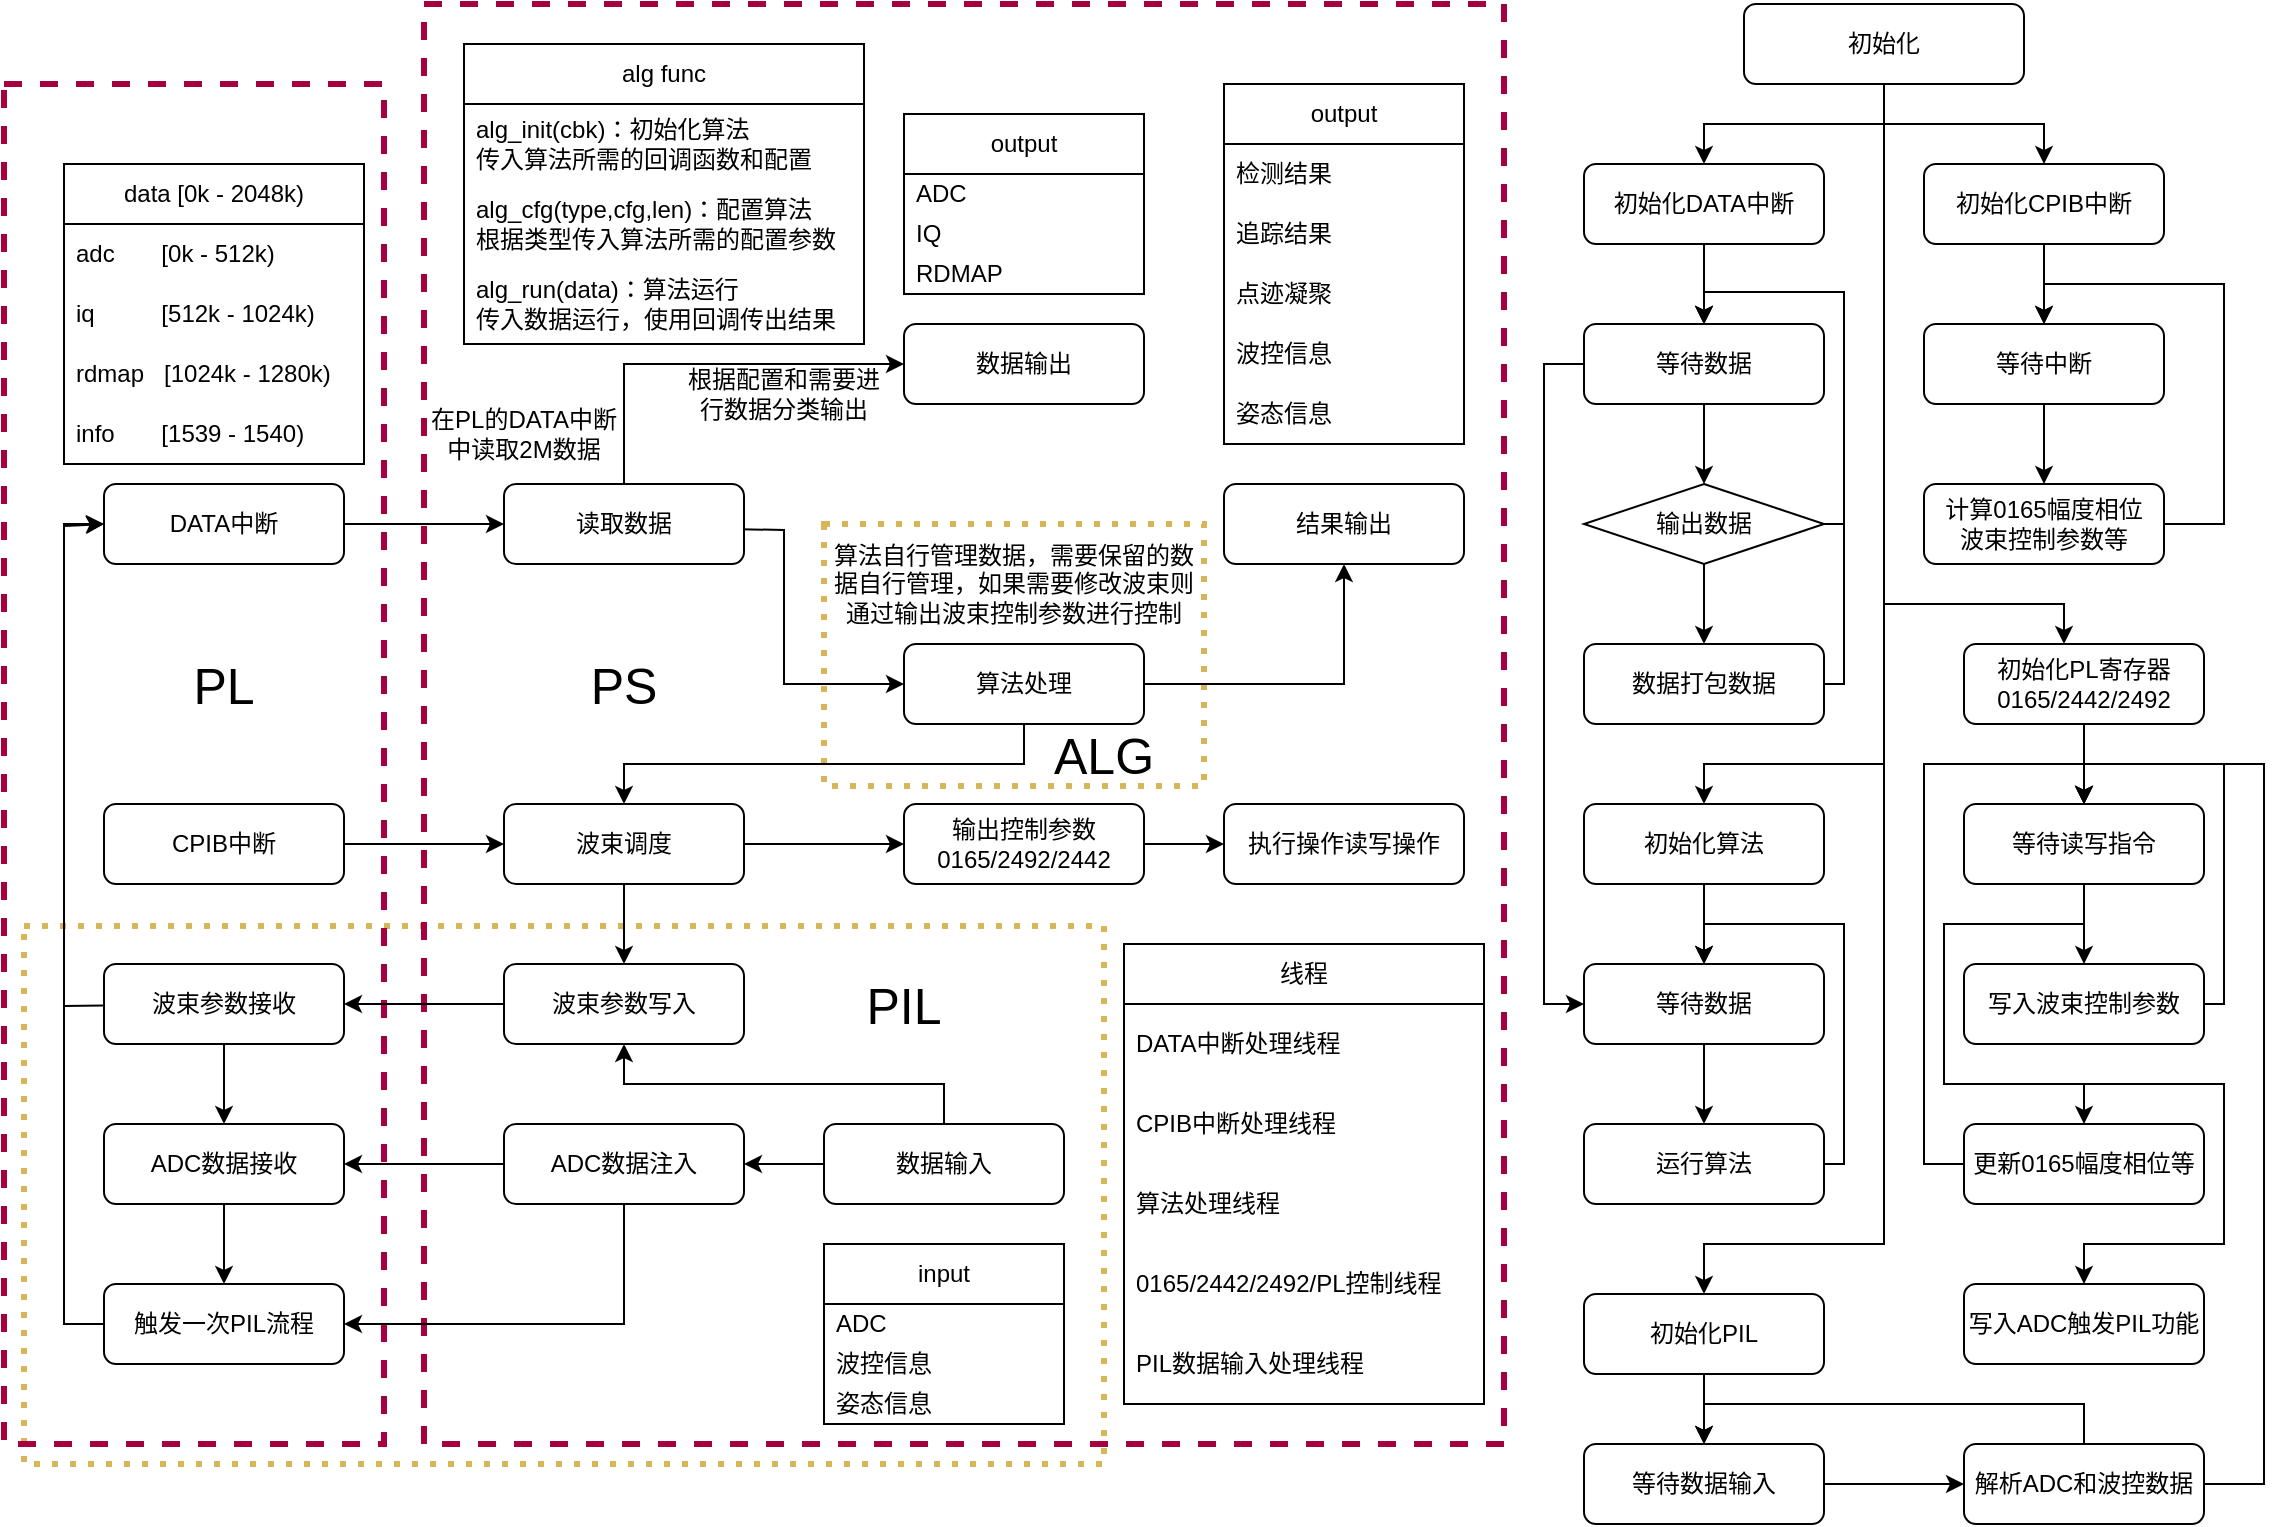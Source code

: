 <mxfile version="21.5.1" type="device">
  <diagram name="第 1 页" id="aLdsnRFywRln4hqK9Yjh">
    <mxGraphModel dx="1434" dy="844" grid="1" gridSize="10" guides="1" tooltips="1" connect="1" arrows="1" fold="1" page="1" pageScale="1" pageWidth="1169" pageHeight="827" math="0" shadow="0">
      <root>
        <mxCell id="0" />
        <mxCell id="1" parent="0" />
        <mxCell id="h9yna42mmOd-pgdhzdwT-139" value="" style="rounded=0;whiteSpace=wrap;html=1;fillStyle=auto;fillColor=none;strokeColor=#d6b656;dashed=1;dashPattern=1 2;strokeWidth=3;" vertex="1" parent="1">
          <mxGeometry x="30" y="501" width="540" height="269" as="geometry" />
        </mxCell>
        <mxCell id="h9yna42mmOd-pgdhzdwT-35" value="" style="rounded=0;whiteSpace=wrap;html=1;fillColor=none;dashed=1;fontColor=#ffffff;strokeColor=#A50040;strokeWidth=3;" vertex="1" parent="1">
          <mxGeometry x="230" y="40" width="540" height="720" as="geometry" />
        </mxCell>
        <mxCell id="h9yna42mmOd-pgdhzdwT-33" value="" style="rounded=0;whiteSpace=wrap;html=1;fillStyle=auto;fillColor=none;strokeColor=#d6b656;dashed=1;dashPattern=1 2;strokeWidth=3;" vertex="1" parent="1">
          <mxGeometry x="430" y="300" width="190" height="131" as="geometry" />
        </mxCell>
        <mxCell id="h9yna42mmOd-pgdhzdwT-34" value="" style="rounded=0;whiteSpace=wrap;html=1;fillColor=none;dashed=1;fontColor=#ffffff;strokeColor=#A50040;strokeWidth=3;" vertex="1" parent="1">
          <mxGeometry x="20" y="80" width="190" height="680" as="geometry" />
        </mxCell>
        <mxCell id="h9yna42mmOd-pgdhzdwT-11" style="edgeStyle=orthogonalEdgeStyle;rounded=0;orthogonalLoop=1;jettySize=auto;html=1;" edge="1" parent="1" source="h9yna42mmOd-pgdhzdwT-4" target="h9yna42mmOd-pgdhzdwT-6">
          <mxGeometry relative="1" as="geometry" />
        </mxCell>
        <mxCell id="h9yna42mmOd-pgdhzdwT-4" value="CPIB中断" style="rounded=1;whiteSpace=wrap;html=1;" vertex="1" parent="1">
          <mxGeometry x="70" y="440" width="120" height="40" as="geometry" />
        </mxCell>
        <mxCell id="h9yna42mmOd-pgdhzdwT-12" style="edgeStyle=orthogonalEdgeStyle;rounded=0;orthogonalLoop=1;jettySize=auto;html=1;" edge="1" parent="1" source="h9yna42mmOd-pgdhzdwT-5" target="h9yna42mmOd-pgdhzdwT-7">
          <mxGeometry relative="1" as="geometry" />
        </mxCell>
        <mxCell id="h9yna42mmOd-pgdhzdwT-5" value="DATA中断" style="rounded=1;whiteSpace=wrap;html=1;" vertex="1" parent="1">
          <mxGeometry x="70" y="280" width="120" height="40" as="geometry" />
        </mxCell>
        <mxCell id="h9yna42mmOd-pgdhzdwT-66" style="edgeStyle=none;rounded=0;orthogonalLoop=1;jettySize=auto;html=1;exitX=1;exitY=0.5;exitDx=0;exitDy=0;entryX=0;entryY=0.5;entryDx=0;entryDy=0;" edge="1" parent="1" source="h9yna42mmOd-pgdhzdwT-6" target="h9yna42mmOd-pgdhzdwT-64">
          <mxGeometry relative="1" as="geometry">
            <Array as="points">
              <mxPoint x="430" y="460" />
            </Array>
          </mxGeometry>
        </mxCell>
        <mxCell id="h9yna42mmOd-pgdhzdwT-104" style="edgeStyle=none;rounded=0;orthogonalLoop=1;jettySize=auto;html=1;" edge="1" parent="1" source="h9yna42mmOd-pgdhzdwT-6" target="h9yna42mmOd-pgdhzdwT-103">
          <mxGeometry relative="1" as="geometry" />
        </mxCell>
        <mxCell id="h9yna42mmOd-pgdhzdwT-6" value="波束调度" style="rounded=1;whiteSpace=wrap;html=1;" vertex="1" parent="1">
          <mxGeometry x="270" y="440" width="120" height="40" as="geometry" />
        </mxCell>
        <mxCell id="h9yna42mmOd-pgdhzdwT-24" style="edgeStyle=none;rounded=0;orthogonalLoop=1;jettySize=auto;html=1;entryX=0;entryY=0.5;entryDx=0;entryDy=0;exitX=0.982;exitY=0.565;exitDx=0;exitDy=0;exitPerimeter=0;" edge="1" parent="1" source="h9yna42mmOd-pgdhzdwT-7" target="h9yna42mmOd-pgdhzdwT-8">
          <mxGeometry relative="1" as="geometry">
            <Array as="points">
              <mxPoint x="410" y="303" />
              <mxPoint x="410" y="380" />
            </Array>
          </mxGeometry>
        </mxCell>
        <mxCell id="h9yna42mmOd-pgdhzdwT-25" style="edgeStyle=none;rounded=0;orthogonalLoop=1;jettySize=auto;html=1;entryX=0;entryY=0.5;entryDx=0;entryDy=0;" edge="1" parent="1" source="h9yna42mmOd-pgdhzdwT-7" target="h9yna42mmOd-pgdhzdwT-9">
          <mxGeometry relative="1" as="geometry">
            <Array as="points">
              <mxPoint x="330" y="220" />
            </Array>
          </mxGeometry>
        </mxCell>
        <mxCell id="h9yna42mmOd-pgdhzdwT-7" value="读取数据" style="rounded=1;whiteSpace=wrap;html=1;" vertex="1" parent="1">
          <mxGeometry x="270" y="280" width="120" height="40" as="geometry" />
        </mxCell>
        <mxCell id="h9yna42mmOd-pgdhzdwT-26" style="edgeStyle=none;rounded=0;orthogonalLoop=1;jettySize=auto;html=1;entryX=0.5;entryY=1;entryDx=0;entryDy=0;" edge="1" parent="1" source="h9yna42mmOd-pgdhzdwT-8" target="h9yna42mmOd-pgdhzdwT-10">
          <mxGeometry relative="1" as="geometry">
            <Array as="points">
              <mxPoint x="690" y="380" />
            </Array>
          </mxGeometry>
        </mxCell>
        <mxCell id="h9yna42mmOd-pgdhzdwT-27" style="edgeStyle=none;rounded=0;orthogonalLoop=1;jettySize=auto;html=1;entryX=0.5;entryY=0;entryDx=0;entryDy=0;" edge="1" parent="1" source="h9yna42mmOd-pgdhzdwT-8" target="h9yna42mmOd-pgdhzdwT-6">
          <mxGeometry relative="1" as="geometry">
            <Array as="points">
              <mxPoint x="530" y="420" />
              <mxPoint x="330" y="420" />
            </Array>
          </mxGeometry>
        </mxCell>
        <mxCell id="h9yna42mmOd-pgdhzdwT-8" value="算法处理" style="rounded=1;whiteSpace=wrap;html=1;" vertex="1" parent="1">
          <mxGeometry x="470" y="360" width="120" height="40" as="geometry" />
        </mxCell>
        <mxCell id="h9yna42mmOd-pgdhzdwT-9" value="数据输出" style="rounded=1;whiteSpace=wrap;html=1;" vertex="1" parent="1">
          <mxGeometry x="470" y="200" width="120" height="40" as="geometry" />
        </mxCell>
        <mxCell id="h9yna42mmOd-pgdhzdwT-10" value="结果输出" style="rounded=1;whiteSpace=wrap;html=1;" vertex="1" parent="1">
          <mxGeometry x="630" y="280" width="120" height="40" as="geometry" />
        </mxCell>
        <mxCell id="h9yna42mmOd-pgdhzdwT-18" value="&lt;font style=&quot;font-size: 25px;&quot;&gt;PL&lt;/font&gt;" style="text;html=1;strokeColor=none;fillColor=none;align=center;verticalAlign=middle;whiteSpace=wrap;rounded=0;" vertex="1" parent="1">
          <mxGeometry x="70" y="360" width="120" height="40" as="geometry" />
        </mxCell>
        <mxCell id="h9yna42mmOd-pgdhzdwT-32" value="&lt;font style=&quot;font-size: 25px;&quot;&gt;PS&lt;/font&gt;" style="text;html=1;strokeColor=none;fillColor=none;align=center;verticalAlign=middle;whiteSpace=wrap;rounded=0;" vertex="1" parent="1">
          <mxGeometry x="270" y="360" width="120" height="40" as="geometry" />
        </mxCell>
        <mxCell id="h9yna42mmOd-pgdhzdwT-36" value="&lt;font style=&quot;font-size: 25px;&quot;&gt;ALG&lt;/font&gt;" style="text;html=1;strokeColor=none;fillColor=none;align=center;verticalAlign=middle;whiteSpace=wrap;rounded=0;" vertex="1" parent="1">
          <mxGeometry x="530" y="395" width="80" height="40" as="geometry" />
        </mxCell>
        <mxCell id="h9yna42mmOd-pgdhzdwT-93" style="edgeStyle=none;rounded=0;orthogonalLoop=1;jettySize=auto;html=1;" edge="1" parent="1" source="h9yna42mmOd-pgdhzdwT-64" target="h9yna42mmOd-pgdhzdwT-92">
          <mxGeometry relative="1" as="geometry" />
        </mxCell>
        <mxCell id="h9yna42mmOd-pgdhzdwT-64" value="输出控制参数&lt;br&gt;0165/2492/2442" style="rounded=1;whiteSpace=wrap;html=1;" vertex="1" parent="1">
          <mxGeometry x="470" y="440" width="120" height="40" as="geometry" />
        </mxCell>
        <mxCell id="h9yna42mmOd-pgdhzdwT-82" value="data [0k - 2048k)" style="swimlane;fontStyle=0;childLayout=stackLayout;horizontal=1;startSize=30;horizontalStack=0;resizeParent=1;resizeParentMax=0;resizeLast=0;collapsible=1;marginBottom=0;whiteSpace=wrap;html=1;" vertex="1" parent="1">
          <mxGeometry x="50" y="120" width="150" height="150" as="geometry">
            <mxRectangle x="60" width="60" height="30" as="alternateBounds" />
          </mxGeometry>
        </mxCell>
        <mxCell id="h9yna42mmOd-pgdhzdwT-83" value="adc&amp;nbsp; &amp;nbsp; &amp;nbsp; &amp;nbsp;[0k - 512k)" style="text;strokeColor=none;fillColor=none;align=left;verticalAlign=middle;spacingLeft=4;spacingRight=4;overflow=hidden;points=[[0,0.5],[1,0.5]];portConstraint=eastwest;rotatable=0;whiteSpace=wrap;html=1;" vertex="1" parent="h9yna42mmOd-pgdhzdwT-82">
          <mxGeometry y="30" width="150" height="30" as="geometry" />
        </mxCell>
        <mxCell id="h9yna42mmOd-pgdhzdwT-84" value="iq&amp;nbsp; &amp;nbsp; &amp;nbsp; &amp;nbsp; &amp;nbsp; [512k - 1024k)" style="text;strokeColor=none;fillColor=none;align=left;verticalAlign=middle;spacingLeft=4;spacingRight=4;overflow=hidden;points=[[0,0.5],[1,0.5]];portConstraint=eastwest;rotatable=0;whiteSpace=wrap;html=1;" vertex="1" parent="h9yna42mmOd-pgdhzdwT-82">
          <mxGeometry y="60" width="150" height="30" as="geometry" />
        </mxCell>
        <mxCell id="h9yna42mmOd-pgdhzdwT-87" value="rdmap&amp;nbsp; &amp;nbsp;[1024k - 1280k)" style="text;strokeColor=none;fillColor=none;align=left;verticalAlign=middle;spacingLeft=4;spacingRight=4;overflow=hidden;points=[[0,0.5],[1,0.5]];portConstraint=eastwest;rotatable=0;whiteSpace=wrap;html=1;" vertex="1" parent="h9yna42mmOd-pgdhzdwT-82">
          <mxGeometry y="90" width="150" height="30" as="geometry" />
        </mxCell>
        <mxCell id="h9yna42mmOd-pgdhzdwT-88" value="info&amp;nbsp; &amp;nbsp; &amp;nbsp; &amp;nbsp;[1539 - 1540)" style="text;strokeColor=none;fillColor=none;align=left;verticalAlign=middle;spacingLeft=4;spacingRight=4;overflow=hidden;points=[[0,0.5],[1,0.5]];portConstraint=eastwest;rotatable=0;whiteSpace=wrap;html=1;" vertex="1" parent="h9yna42mmOd-pgdhzdwT-82">
          <mxGeometry y="120" width="150" height="30" as="geometry" />
        </mxCell>
        <mxCell id="h9yna42mmOd-pgdhzdwT-89" value="算法自行管理数据，需要保留的数据自行管理，如果需要修改波束则通过输出波束控制参数进行控制" style="text;html=1;strokeColor=none;fillColor=none;align=center;verticalAlign=middle;whiteSpace=wrap;rounded=0;" vertex="1" parent="1">
          <mxGeometry x="430" y="290" width="190" height="80" as="geometry" />
        </mxCell>
        <mxCell id="h9yna42mmOd-pgdhzdwT-92" value="执行操作读写操作" style="rounded=1;whiteSpace=wrap;html=1;" vertex="1" parent="1">
          <mxGeometry x="630" y="440" width="120" height="40" as="geometry" />
        </mxCell>
        <mxCell id="h9yna42mmOd-pgdhzdwT-101" style="edgeStyle=none;rounded=0;orthogonalLoop=1;jettySize=auto;html=1;" edge="1" parent="1" source="h9yna42mmOd-pgdhzdwT-94" target="h9yna42mmOd-pgdhzdwT-100">
          <mxGeometry relative="1" as="geometry" />
        </mxCell>
        <mxCell id="h9yna42mmOd-pgdhzdwT-111" style="edgeStyle=none;rounded=0;orthogonalLoop=1;jettySize=auto;html=1;entryX=1;entryY=0.5;entryDx=0;entryDy=0;exitX=0.5;exitY=1;exitDx=0;exitDy=0;" edge="1" parent="1" source="h9yna42mmOd-pgdhzdwT-94" target="h9yna42mmOd-pgdhzdwT-110">
          <mxGeometry relative="1" as="geometry">
            <Array as="points">
              <mxPoint x="330" y="700" />
            </Array>
          </mxGeometry>
        </mxCell>
        <mxCell id="h9yna42mmOd-pgdhzdwT-94" value="ADC数据注入" style="rounded=1;whiteSpace=wrap;html=1;" vertex="1" parent="1">
          <mxGeometry x="270" y="600" width="120" height="40" as="geometry" />
        </mxCell>
        <mxCell id="h9yna42mmOd-pgdhzdwT-96" style="edgeStyle=none;rounded=0;orthogonalLoop=1;jettySize=auto;html=1;" edge="1" parent="1" source="h9yna42mmOd-pgdhzdwT-95" target="h9yna42mmOd-pgdhzdwT-94">
          <mxGeometry relative="1" as="geometry" />
        </mxCell>
        <mxCell id="h9yna42mmOd-pgdhzdwT-107" style="edgeStyle=none;rounded=0;orthogonalLoop=1;jettySize=auto;html=1;entryX=0.5;entryY=1;entryDx=0;entryDy=0;exitX=0.5;exitY=0;exitDx=0;exitDy=0;" edge="1" parent="1" source="h9yna42mmOd-pgdhzdwT-95" target="h9yna42mmOd-pgdhzdwT-103">
          <mxGeometry relative="1" as="geometry">
            <Array as="points">
              <mxPoint x="490" y="580" />
              <mxPoint x="330" y="580" />
            </Array>
          </mxGeometry>
        </mxCell>
        <mxCell id="h9yna42mmOd-pgdhzdwT-95" value="数据输入" style="rounded=1;whiteSpace=wrap;html=1;" vertex="1" parent="1">
          <mxGeometry x="430" y="600" width="120" height="40" as="geometry" />
        </mxCell>
        <mxCell id="h9yna42mmOd-pgdhzdwT-136" style="edgeStyle=none;rounded=0;orthogonalLoop=1;jettySize=auto;html=1;" edge="1" parent="1" source="h9yna42mmOd-pgdhzdwT-98" target="h9yna42mmOd-pgdhzdwT-100">
          <mxGeometry relative="1" as="geometry" />
        </mxCell>
        <mxCell id="h9yna42mmOd-pgdhzdwT-141" style="edgeStyle=none;rounded=0;orthogonalLoop=1;jettySize=auto;html=1;entryX=0;entryY=0.5;entryDx=0;entryDy=0;" edge="1" parent="1" source="h9yna42mmOd-pgdhzdwT-98" target="h9yna42mmOd-pgdhzdwT-5">
          <mxGeometry relative="1" as="geometry">
            <Array as="points">
              <mxPoint x="50" y="541" />
              <mxPoint x="50" y="300" />
            </Array>
          </mxGeometry>
        </mxCell>
        <mxCell id="h9yna42mmOd-pgdhzdwT-98" value="波束参数接收" style="rounded=1;whiteSpace=wrap;html=1;" vertex="1" parent="1">
          <mxGeometry x="70" y="520" width="120" height="40" as="geometry" />
        </mxCell>
        <mxCell id="h9yna42mmOd-pgdhzdwT-137" style="edgeStyle=none;rounded=0;orthogonalLoop=1;jettySize=auto;html=1;" edge="1" parent="1" source="h9yna42mmOd-pgdhzdwT-100" target="h9yna42mmOd-pgdhzdwT-110">
          <mxGeometry relative="1" as="geometry" />
        </mxCell>
        <mxCell id="h9yna42mmOd-pgdhzdwT-100" value="ADC数据接收" style="rounded=1;whiteSpace=wrap;html=1;" vertex="1" parent="1">
          <mxGeometry x="70" y="600" width="120" height="40" as="geometry" />
        </mxCell>
        <mxCell id="h9yna42mmOd-pgdhzdwT-106" style="edgeStyle=none;rounded=0;orthogonalLoop=1;jettySize=auto;html=1;entryX=1;entryY=0.5;entryDx=0;entryDy=0;" edge="1" parent="1" source="h9yna42mmOd-pgdhzdwT-103" target="h9yna42mmOd-pgdhzdwT-98">
          <mxGeometry relative="1" as="geometry" />
        </mxCell>
        <mxCell id="h9yna42mmOd-pgdhzdwT-103" value="波束参数写入" style="rounded=1;whiteSpace=wrap;html=1;" vertex="1" parent="1">
          <mxGeometry x="270" y="520" width="120" height="40" as="geometry" />
        </mxCell>
        <mxCell id="h9yna42mmOd-pgdhzdwT-112" style="edgeStyle=none;rounded=0;orthogonalLoop=1;jettySize=auto;html=1;entryX=0;entryY=0.5;entryDx=0;entryDy=0;" edge="1" parent="1" source="h9yna42mmOd-pgdhzdwT-110" target="h9yna42mmOd-pgdhzdwT-5">
          <mxGeometry relative="1" as="geometry">
            <Array as="points">
              <mxPoint x="50" y="700" />
              <mxPoint x="50" y="460" />
              <mxPoint x="50" y="301" />
            </Array>
          </mxGeometry>
        </mxCell>
        <mxCell id="h9yna42mmOd-pgdhzdwT-110" value="触发一次PIL流程" style="rounded=1;whiteSpace=wrap;html=1;" vertex="1" parent="1">
          <mxGeometry x="70" y="680" width="120" height="40" as="geometry" />
        </mxCell>
        <mxCell id="h9yna42mmOd-pgdhzdwT-113" value="在PL的DATA中断中读取2M数据" style="text;html=1;strokeColor=none;fillColor=none;align=center;verticalAlign=middle;whiteSpace=wrap;rounded=0;" vertex="1" parent="1">
          <mxGeometry x="230" y="240" width="100" height="30" as="geometry" />
        </mxCell>
        <mxCell id="h9yna42mmOd-pgdhzdwT-114" value="根据配置和需要进行数据分类输出" style="text;html=1;strokeColor=none;fillColor=none;align=center;verticalAlign=middle;whiteSpace=wrap;rounded=0;" vertex="1" parent="1">
          <mxGeometry x="360" y="220" width="100" height="30" as="geometry" />
        </mxCell>
        <mxCell id="h9yna42mmOd-pgdhzdwT-115" value="output" style="swimlane;fontStyle=0;childLayout=stackLayout;horizontal=1;startSize=30;horizontalStack=0;resizeParent=1;resizeParentMax=0;resizeLast=0;collapsible=1;marginBottom=0;whiteSpace=wrap;html=1;" vertex="1" parent="1">
          <mxGeometry x="630" y="80" width="120" height="180" as="geometry">
            <mxRectangle x="60" width="60" height="30" as="alternateBounds" />
          </mxGeometry>
        </mxCell>
        <mxCell id="h9yna42mmOd-pgdhzdwT-116" value="检测结果" style="text;strokeColor=none;fillColor=none;align=left;verticalAlign=middle;spacingLeft=4;spacingRight=4;overflow=hidden;points=[[0,0.5],[1,0.5]];portConstraint=eastwest;rotatable=0;whiteSpace=wrap;html=1;" vertex="1" parent="h9yna42mmOd-pgdhzdwT-115">
          <mxGeometry y="30" width="120" height="30" as="geometry" />
        </mxCell>
        <mxCell id="h9yna42mmOd-pgdhzdwT-117" value="追踪结果" style="text;strokeColor=none;fillColor=none;align=left;verticalAlign=middle;spacingLeft=4;spacingRight=4;overflow=hidden;points=[[0,0.5],[1,0.5]];portConstraint=eastwest;rotatable=0;whiteSpace=wrap;html=1;" vertex="1" parent="h9yna42mmOd-pgdhzdwT-115">
          <mxGeometry y="60" width="120" height="30" as="geometry" />
        </mxCell>
        <mxCell id="h9yna42mmOd-pgdhzdwT-118" value="点迹凝聚" style="text;strokeColor=none;fillColor=none;align=left;verticalAlign=middle;spacingLeft=4;spacingRight=4;overflow=hidden;points=[[0,0.5],[1,0.5]];portConstraint=eastwest;rotatable=0;whiteSpace=wrap;html=1;" vertex="1" parent="h9yna42mmOd-pgdhzdwT-115">
          <mxGeometry y="90" width="120" height="30" as="geometry" />
        </mxCell>
        <mxCell id="h9yna42mmOd-pgdhzdwT-277" value="波控信息" style="text;strokeColor=none;fillColor=none;align=left;verticalAlign=middle;spacingLeft=4;spacingRight=4;overflow=hidden;points=[[0,0.5],[1,0.5]];portConstraint=eastwest;rotatable=0;whiteSpace=wrap;html=1;" vertex="1" parent="h9yna42mmOd-pgdhzdwT-115">
          <mxGeometry y="120" width="120" height="30" as="geometry" />
        </mxCell>
        <mxCell id="h9yna42mmOd-pgdhzdwT-279" value="姿态信息" style="text;strokeColor=none;fillColor=none;align=left;verticalAlign=middle;spacingLeft=4;spacingRight=4;overflow=hidden;points=[[0,0.5],[1,0.5]];portConstraint=eastwest;rotatable=0;whiteSpace=wrap;html=1;" vertex="1" parent="h9yna42mmOd-pgdhzdwT-115">
          <mxGeometry y="150" width="120" height="30" as="geometry" />
        </mxCell>
        <mxCell id="h9yna42mmOd-pgdhzdwT-122" value="output" style="swimlane;fontStyle=0;childLayout=stackLayout;horizontal=1;startSize=30;horizontalStack=0;resizeParent=1;resizeParentMax=0;resizeLast=0;collapsible=1;marginBottom=0;whiteSpace=wrap;html=1;" vertex="1" parent="1">
          <mxGeometry x="470" y="95" width="120" height="90" as="geometry">
            <mxRectangle x="60" width="60" height="30" as="alternateBounds" />
          </mxGeometry>
        </mxCell>
        <mxCell id="h9yna42mmOd-pgdhzdwT-123" value="ADC" style="text;strokeColor=none;fillColor=none;align=left;verticalAlign=middle;spacingLeft=4;spacingRight=4;overflow=hidden;points=[[0,0.5],[1,0.5]];portConstraint=eastwest;rotatable=0;whiteSpace=wrap;html=1;" vertex="1" parent="h9yna42mmOd-pgdhzdwT-122">
          <mxGeometry y="30" width="120" height="20" as="geometry" />
        </mxCell>
        <mxCell id="h9yna42mmOd-pgdhzdwT-124" value="IQ" style="text;strokeColor=none;fillColor=none;align=left;verticalAlign=middle;spacingLeft=4;spacingRight=4;overflow=hidden;points=[[0,0.5],[1,0.5]];portConstraint=eastwest;rotatable=0;whiteSpace=wrap;html=1;" vertex="1" parent="h9yna42mmOd-pgdhzdwT-122">
          <mxGeometry y="50" width="120" height="20" as="geometry" />
        </mxCell>
        <mxCell id="h9yna42mmOd-pgdhzdwT-125" value="RDMAP" style="text;strokeColor=none;fillColor=none;align=left;verticalAlign=middle;spacingLeft=4;spacingRight=4;overflow=hidden;points=[[0,0.5],[1,0.5]];portConstraint=eastwest;rotatable=0;whiteSpace=wrap;html=1;" vertex="1" parent="h9yna42mmOd-pgdhzdwT-122">
          <mxGeometry y="70" width="120" height="20" as="geometry" />
        </mxCell>
        <mxCell id="h9yna42mmOd-pgdhzdwT-127" value="input" style="swimlane;fontStyle=0;childLayout=stackLayout;horizontal=1;startSize=30;horizontalStack=0;resizeParent=1;resizeParentMax=0;resizeLast=0;collapsible=1;marginBottom=0;whiteSpace=wrap;html=1;" vertex="1" parent="1">
          <mxGeometry x="430" y="660" width="120" height="90" as="geometry">
            <mxRectangle x="60" width="60" height="30" as="alternateBounds" />
          </mxGeometry>
        </mxCell>
        <mxCell id="h9yna42mmOd-pgdhzdwT-128" value="ADC" style="text;strokeColor=none;fillColor=none;align=left;verticalAlign=middle;spacingLeft=4;spacingRight=4;overflow=hidden;points=[[0,0.5],[1,0.5]];portConstraint=eastwest;rotatable=0;whiteSpace=wrap;html=1;" vertex="1" parent="h9yna42mmOd-pgdhzdwT-127">
          <mxGeometry y="30" width="120" height="20" as="geometry" />
        </mxCell>
        <mxCell id="h9yna42mmOd-pgdhzdwT-278" value="波控信息" style="text;strokeColor=none;fillColor=none;align=left;verticalAlign=middle;spacingLeft=4;spacingRight=4;overflow=hidden;points=[[0,0.5],[1,0.5]];portConstraint=eastwest;rotatable=0;whiteSpace=wrap;html=1;" vertex="1" parent="h9yna42mmOd-pgdhzdwT-127">
          <mxGeometry y="50" width="120" height="20" as="geometry" />
        </mxCell>
        <mxCell id="h9yna42mmOd-pgdhzdwT-129" value="姿态信息" style="text;strokeColor=none;fillColor=none;align=left;verticalAlign=middle;spacingLeft=4;spacingRight=4;overflow=hidden;points=[[0,0.5],[1,0.5]];portConstraint=eastwest;rotatable=0;whiteSpace=wrap;html=1;" vertex="1" parent="h9yna42mmOd-pgdhzdwT-127">
          <mxGeometry y="70" width="120" height="20" as="geometry" />
        </mxCell>
        <mxCell id="h9yna42mmOd-pgdhzdwT-140" value="&lt;span style=&quot;font-size: 25px;&quot;&gt;PIL&lt;/span&gt;" style="text;html=1;strokeColor=none;fillColor=none;align=center;verticalAlign=middle;whiteSpace=wrap;rounded=0;" vertex="1" parent="1">
          <mxGeometry x="430" y="520" width="80" height="40" as="geometry" />
        </mxCell>
        <mxCell id="h9yna42mmOd-pgdhzdwT-142" value="alg func" style="swimlane;fontStyle=0;childLayout=stackLayout;horizontal=1;startSize=30;horizontalStack=0;resizeParent=1;resizeParentMax=0;resizeLast=0;collapsible=1;marginBottom=0;whiteSpace=wrap;html=1;" vertex="1" parent="1">
          <mxGeometry x="250" y="60" width="200" height="150" as="geometry">
            <mxRectangle x="60" width="60" height="30" as="alternateBounds" />
          </mxGeometry>
        </mxCell>
        <mxCell id="h9yna42mmOd-pgdhzdwT-143" value="alg_init(cbk)：初始化算法&lt;br&gt;传入算法所需的回调函数和配置" style="text;strokeColor=none;fillColor=none;align=left;verticalAlign=middle;spacingLeft=4;spacingRight=4;overflow=hidden;points=[[0,0.5],[1,0.5]];portConstraint=eastwest;rotatable=0;whiteSpace=wrap;html=1;" vertex="1" parent="h9yna42mmOd-pgdhzdwT-142">
          <mxGeometry y="30" width="200" height="40" as="geometry" />
        </mxCell>
        <mxCell id="h9yna42mmOd-pgdhzdwT-276" value="alg_cfg(type,cfg,len)：配置算法&lt;br&gt;根据类型传入算法所需的配置参数" style="text;strokeColor=none;fillColor=none;align=left;verticalAlign=middle;spacingLeft=4;spacingRight=4;overflow=hidden;points=[[0,0.5],[1,0.5]];portConstraint=eastwest;rotatable=0;whiteSpace=wrap;html=1;" vertex="1" parent="h9yna42mmOd-pgdhzdwT-142">
          <mxGeometry y="70" width="200" height="40" as="geometry" />
        </mxCell>
        <mxCell id="h9yna42mmOd-pgdhzdwT-144" value="alg_run(data)：算法运行&lt;br&gt;传入数据运行，使用回调传出结果" style="text;strokeColor=none;fillColor=none;align=left;verticalAlign=middle;spacingLeft=4;spacingRight=4;overflow=hidden;points=[[0,0.5],[1,0.5]];portConstraint=eastwest;rotatable=0;whiteSpace=wrap;html=1;" vertex="1" parent="h9yna42mmOd-pgdhzdwT-142">
          <mxGeometry y="110" width="200" height="40" as="geometry" />
        </mxCell>
        <mxCell id="h9yna42mmOd-pgdhzdwT-240" style="edgeStyle=none;rounded=0;orthogonalLoop=1;jettySize=auto;html=1;" edge="1" parent="1" source="h9yna42mmOd-pgdhzdwT-164" target="h9yna42mmOd-pgdhzdwT-191">
          <mxGeometry relative="1" as="geometry">
            <Array as="points">
              <mxPoint x="960" y="100" />
              <mxPoint x="870" y="100" />
            </Array>
          </mxGeometry>
        </mxCell>
        <mxCell id="h9yna42mmOd-pgdhzdwT-241" style="edgeStyle=none;rounded=0;orthogonalLoop=1;jettySize=auto;html=1;exitX=0.5;exitY=1;exitDx=0;exitDy=0;entryX=0.5;entryY=0;entryDx=0;entryDy=0;" edge="1" parent="1" source="h9yna42mmOd-pgdhzdwT-164" target="h9yna42mmOd-pgdhzdwT-210">
          <mxGeometry relative="1" as="geometry">
            <Array as="points">
              <mxPoint x="960" y="100" />
              <mxPoint x="960" y="420" />
              <mxPoint x="870" y="420" />
            </Array>
          </mxGeometry>
        </mxCell>
        <mxCell id="h9yna42mmOd-pgdhzdwT-245" style="edgeStyle=none;rounded=0;orthogonalLoop=1;jettySize=auto;html=1;entryX=0.5;entryY=0;entryDx=0;entryDy=0;exitX=0.5;exitY=1;exitDx=0;exitDy=0;" edge="1" parent="1" source="h9yna42mmOd-pgdhzdwT-164" target="h9yna42mmOd-pgdhzdwT-169">
          <mxGeometry relative="1" as="geometry">
            <Array as="points">
              <mxPoint x="960" y="100" />
              <mxPoint x="1040" y="100" />
            </Array>
          </mxGeometry>
        </mxCell>
        <mxCell id="h9yna42mmOd-pgdhzdwT-246" style="edgeStyle=none;rounded=0;orthogonalLoop=1;jettySize=auto;html=1;" edge="1" parent="1" source="h9yna42mmOd-pgdhzdwT-164">
          <mxGeometry relative="1" as="geometry">
            <mxPoint x="1050" y="360" as="targetPoint" />
            <Array as="points">
              <mxPoint x="960" y="100" />
              <mxPoint x="960" y="340" />
              <mxPoint x="1050" y="340" />
            </Array>
          </mxGeometry>
        </mxCell>
        <mxCell id="h9yna42mmOd-pgdhzdwT-260" style="edgeStyle=none;rounded=0;orthogonalLoop=1;jettySize=auto;html=1;entryX=0.5;entryY=0;entryDx=0;entryDy=0;" edge="1" parent="1" source="h9yna42mmOd-pgdhzdwT-164" target="h9yna42mmOd-pgdhzdwT-255">
          <mxGeometry relative="1" as="geometry">
            <mxPoint x="950" y="700" as="targetPoint" />
            <Array as="points">
              <mxPoint x="960" y="100" />
              <mxPoint x="960" y="660" />
              <mxPoint x="870" y="660" />
            </Array>
          </mxGeometry>
        </mxCell>
        <mxCell id="h9yna42mmOd-pgdhzdwT-164" value="初始化" style="rounded=1;whiteSpace=wrap;html=1;" vertex="1" parent="1">
          <mxGeometry x="890" y="40" width="140" height="40" as="geometry" />
        </mxCell>
        <mxCell id="h9yna42mmOd-pgdhzdwT-207" style="edgeStyle=none;rounded=0;orthogonalLoop=1;jettySize=auto;html=1;" edge="1" parent="1" source="h9yna42mmOd-pgdhzdwT-169" target="h9yna42mmOd-pgdhzdwT-194">
          <mxGeometry relative="1" as="geometry" />
        </mxCell>
        <mxCell id="h9yna42mmOd-pgdhzdwT-169" value="初始化CPIB中断" style="rounded=1;whiteSpace=wrap;html=1;" vertex="1" parent="1">
          <mxGeometry x="980" y="120" width="120" height="40" as="geometry" />
        </mxCell>
        <mxCell id="h9yna42mmOd-pgdhzdwT-214" style="edgeStyle=none;rounded=0;orthogonalLoop=1;jettySize=auto;html=1;" edge="1" parent="1" source="h9yna42mmOd-pgdhzdwT-191" target="h9yna42mmOd-pgdhzdwT-193">
          <mxGeometry relative="1" as="geometry" />
        </mxCell>
        <mxCell id="h9yna42mmOd-pgdhzdwT-191" value="初始化DATA中断" style="rounded=1;whiteSpace=wrap;html=1;" vertex="1" parent="1">
          <mxGeometry x="810" y="120" width="120" height="40" as="geometry" />
        </mxCell>
        <mxCell id="h9yna42mmOd-pgdhzdwT-215" style="edgeStyle=none;rounded=0;orthogonalLoop=1;jettySize=auto;html=1;" edge="1" parent="1" source="h9yna42mmOd-pgdhzdwT-193" target="h9yna42mmOd-pgdhzdwT-199">
          <mxGeometry relative="1" as="geometry" />
        </mxCell>
        <mxCell id="h9yna42mmOd-pgdhzdwT-242" style="edgeStyle=none;rounded=0;orthogonalLoop=1;jettySize=auto;html=1;entryX=0;entryY=0.5;entryDx=0;entryDy=0;" edge="1" parent="1" source="h9yna42mmOd-pgdhzdwT-193" target="h9yna42mmOd-pgdhzdwT-209">
          <mxGeometry relative="1" as="geometry">
            <Array as="points">
              <mxPoint x="790" y="220" />
              <mxPoint x="790" y="390" />
              <mxPoint x="790" y="540" />
            </Array>
          </mxGeometry>
        </mxCell>
        <mxCell id="h9yna42mmOd-pgdhzdwT-193" value="等待数据" style="rounded=1;whiteSpace=wrap;html=1;" vertex="1" parent="1">
          <mxGeometry x="810" y="200" width="120" height="40" as="geometry" />
        </mxCell>
        <mxCell id="h9yna42mmOd-pgdhzdwT-243" style="edgeStyle=none;rounded=0;orthogonalLoop=1;jettySize=auto;html=1;" edge="1" parent="1" source="h9yna42mmOd-pgdhzdwT-194" target="h9yna42mmOd-pgdhzdwT-197">
          <mxGeometry relative="1" as="geometry" />
        </mxCell>
        <mxCell id="h9yna42mmOd-pgdhzdwT-194" value="等待中断" style="rounded=1;whiteSpace=wrap;html=1;" vertex="1" parent="1">
          <mxGeometry x="980" y="200" width="120" height="40" as="geometry" />
        </mxCell>
        <mxCell id="h9yna42mmOd-pgdhzdwT-247" style="edgeStyle=none;rounded=0;orthogonalLoop=1;jettySize=auto;html=1;entryX=0.5;entryY=0;entryDx=0;entryDy=0;" edge="1" parent="1" source="h9yna42mmOd-pgdhzdwT-197" target="h9yna42mmOd-pgdhzdwT-194">
          <mxGeometry relative="1" as="geometry">
            <Array as="points">
              <mxPoint x="1130" y="300" />
              <mxPoint x="1130" y="260" />
              <mxPoint x="1130" y="180" />
              <mxPoint x="1040" y="180" />
            </Array>
          </mxGeometry>
        </mxCell>
        <mxCell id="h9yna42mmOd-pgdhzdwT-197" value="计算0165幅度相位&lt;br&gt;波束控制参数等" style="rounded=1;whiteSpace=wrap;html=1;" vertex="1" parent="1">
          <mxGeometry x="980" y="280" width="120" height="40" as="geometry" />
        </mxCell>
        <mxCell id="h9yna42mmOd-pgdhzdwT-203" style="edgeStyle=none;rounded=0;orthogonalLoop=1;jettySize=auto;html=1;" edge="1" parent="1" source="h9yna42mmOd-pgdhzdwT-198" target="h9yna42mmOd-pgdhzdwT-200">
          <mxGeometry relative="1" as="geometry" />
        </mxCell>
        <mxCell id="h9yna42mmOd-pgdhzdwT-198" value="初始化PL寄存器&lt;br&gt;0165/2442/2492" style="rounded=1;whiteSpace=wrap;html=1;" vertex="1" parent="1">
          <mxGeometry x="1000" y="360" width="120" height="40" as="geometry" />
        </mxCell>
        <mxCell id="h9yna42mmOd-pgdhzdwT-226" style="edgeStyle=none;rounded=0;orthogonalLoop=1;jettySize=auto;html=1;" edge="1" parent="1" source="h9yna42mmOd-pgdhzdwT-199" target="h9yna42mmOd-pgdhzdwT-211">
          <mxGeometry relative="1" as="geometry" />
        </mxCell>
        <mxCell id="h9yna42mmOd-pgdhzdwT-228" style="edgeStyle=none;rounded=0;orthogonalLoop=1;jettySize=auto;html=1;entryX=0.5;entryY=0;entryDx=0;entryDy=0;" edge="1" parent="1" source="h9yna42mmOd-pgdhzdwT-199" target="h9yna42mmOd-pgdhzdwT-193">
          <mxGeometry relative="1" as="geometry">
            <Array as="points">
              <mxPoint x="940" y="300" />
              <mxPoint x="940" y="240" />
              <mxPoint x="940" y="184" />
              <mxPoint x="870" y="184" />
            </Array>
          </mxGeometry>
        </mxCell>
        <mxCell id="h9yna42mmOd-pgdhzdwT-199" value="输出数据" style="rhombus;whiteSpace=wrap;html=1;" vertex="1" parent="1">
          <mxGeometry x="810" y="280" width="120" height="40" as="geometry" />
        </mxCell>
        <mxCell id="h9yna42mmOd-pgdhzdwT-262" style="edgeStyle=none;rounded=0;orthogonalLoop=1;jettySize=auto;html=1;" edge="1" parent="1" source="h9yna42mmOd-pgdhzdwT-200" target="h9yna42mmOd-pgdhzdwT-261">
          <mxGeometry relative="1" as="geometry" />
        </mxCell>
        <mxCell id="h9yna42mmOd-pgdhzdwT-269" style="edgeStyle=none;rounded=0;orthogonalLoop=1;jettySize=auto;html=1;" edge="1" parent="1" source="h9yna42mmOd-pgdhzdwT-200" target="h9yna42mmOd-pgdhzdwT-201">
          <mxGeometry relative="1" as="geometry">
            <Array as="points">
              <mxPoint x="1060" y="500" />
              <mxPoint x="990" y="500" />
              <mxPoint x="990" y="580" />
              <mxPoint x="1060" y="580" />
            </Array>
          </mxGeometry>
        </mxCell>
        <mxCell id="h9yna42mmOd-pgdhzdwT-271" style="edgeStyle=none;rounded=0;orthogonalLoop=1;jettySize=auto;html=1;" edge="1" parent="1" source="h9yna42mmOd-pgdhzdwT-200" target="h9yna42mmOd-pgdhzdwT-270">
          <mxGeometry relative="1" as="geometry">
            <Array as="points">
              <mxPoint x="1060" y="500" />
              <mxPoint x="990" y="500" />
              <mxPoint x="990" y="580" />
              <mxPoint x="1130" y="580" />
              <mxPoint x="1130" y="660" />
              <mxPoint x="1060" y="660" />
            </Array>
          </mxGeometry>
        </mxCell>
        <mxCell id="h9yna42mmOd-pgdhzdwT-200" value="等待读写指令" style="rounded=1;whiteSpace=wrap;html=1;" vertex="1" parent="1">
          <mxGeometry x="1000" y="440" width="120" height="40" as="geometry" />
        </mxCell>
        <mxCell id="h9yna42mmOd-pgdhzdwT-205" style="edgeStyle=none;rounded=0;orthogonalLoop=1;jettySize=auto;html=1;entryX=0.5;entryY=0;entryDx=0;entryDy=0;" edge="1" parent="1" source="h9yna42mmOd-pgdhzdwT-201" target="h9yna42mmOd-pgdhzdwT-200">
          <mxGeometry relative="1" as="geometry">
            <Array as="points">
              <mxPoint x="980" y="620" />
              <mxPoint x="980" y="560" />
              <mxPoint x="980" y="420" />
              <mxPoint x="1020" y="420" />
              <mxPoint x="1060" y="420" />
            </Array>
          </mxGeometry>
        </mxCell>
        <mxCell id="h9yna42mmOd-pgdhzdwT-201" value="更新0165幅度相位等" style="rounded=1;whiteSpace=wrap;html=1;" vertex="1" parent="1">
          <mxGeometry x="1000" y="600" width="120" height="40" as="geometry" />
        </mxCell>
        <mxCell id="h9yna42mmOd-pgdhzdwT-218" style="edgeStyle=none;rounded=0;orthogonalLoop=1;jettySize=auto;html=1;" edge="1" parent="1" source="h9yna42mmOd-pgdhzdwT-209" target="h9yna42mmOd-pgdhzdwT-212">
          <mxGeometry relative="1" as="geometry" />
        </mxCell>
        <mxCell id="h9yna42mmOd-pgdhzdwT-209" value="等待数据" style="rounded=1;whiteSpace=wrap;html=1;" vertex="1" parent="1">
          <mxGeometry x="810" y="520" width="120" height="40" as="geometry" />
        </mxCell>
        <mxCell id="h9yna42mmOd-pgdhzdwT-217" style="edgeStyle=none;rounded=0;orthogonalLoop=1;jettySize=auto;html=1;" edge="1" parent="1" source="h9yna42mmOd-pgdhzdwT-210" target="h9yna42mmOd-pgdhzdwT-209">
          <mxGeometry relative="1" as="geometry" />
        </mxCell>
        <mxCell id="h9yna42mmOd-pgdhzdwT-210" value="初始化算法" style="rounded=1;whiteSpace=wrap;html=1;" vertex="1" parent="1">
          <mxGeometry x="810" y="440" width="120" height="40" as="geometry" />
        </mxCell>
        <mxCell id="h9yna42mmOd-pgdhzdwT-227" style="edgeStyle=none;rounded=0;orthogonalLoop=1;jettySize=auto;html=1;entryX=0.5;entryY=0;entryDx=0;entryDy=0;exitX=1;exitY=0.5;exitDx=0;exitDy=0;" edge="1" parent="1" source="h9yna42mmOd-pgdhzdwT-211" target="h9yna42mmOd-pgdhzdwT-193">
          <mxGeometry relative="1" as="geometry">
            <mxPoint x="950" y="369" as="sourcePoint" />
            <mxPoint x="950" y="208" as="targetPoint" />
            <Array as="points">
              <mxPoint x="940" y="380" />
              <mxPoint x="940" y="290" />
              <mxPoint x="940" y="184" />
              <mxPoint x="870" y="184" />
            </Array>
          </mxGeometry>
        </mxCell>
        <mxCell id="h9yna42mmOd-pgdhzdwT-211" value="数据打包数据" style="rounded=1;whiteSpace=wrap;html=1;" vertex="1" parent="1">
          <mxGeometry x="810" y="360" width="120" height="40" as="geometry" />
        </mxCell>
        <mxCell id="h9yna42mmOd-pgdhzdwT-239" style="edgeStyle=none;rounded=0;orthogonalLoop=1;jettySize=auto;html=1;entryX=0.5;entryY=0;entryDx=0;entryDy=0;" edge="1" parent="1" source="h9yna42mmOd-pgdhzdwT-212" target="h9yna42mmOd-pgdhzdwT-209">
          <mxGeometry relative="1" as="geometry">
            <Array as="points">
              <mxPoint x="940" y="620" />
              <mxPoint x="940" y="500" />
              <mxPoint x="870" y="500" />
            </Array>
          </mxGeometry>
        </mxCell>
        <mxCell id="h9yna42mmOd-pgdhzdwT-212" value="运行算法" style="rounded=1;whiteSpace=wrap;html=1;" vertex="1" parent="1">
          <mxGeometry x="810" y="600" width="120" height="40" as="geometry" />
        </mxCell>
        <mxCell id="h9yna42mmOd-pgdhzdwT-244" style="edgeStyle=none;rounded=0;orthogonalLoop=1;jettySize=auto;html=1;exitX=1;exitY=0.25;exitDx=0;exitDy=0;" edge="1" parent="1" source="h9yna42mmOd-pgdhzdwT-35" target="h9yna42mmOd-pgdhzdwT-35">
          <mxGeometry relative="1" as="geometry" />
        </mxCell>
        <mxCell id="h9yna42mmOd-pgdhzdwT-249" value="线程" style="swimlane;fontStyle=0;childLayout=stackLayout;horizontal=1;startSize=30;horizontalStack=0;resizeParent=1;resizeParentMax=0;resizeLast=0;collapsible=1;marginBottom=0;whiteSpace=wrap;html=1;" vertex="1" parent="1">
          <mxGeometry x="580" y="510" width="180" height="230" as="geometry">
            <mxRectangle x="60" width="60" height="30" as="alternateBounds" />
          </mxGeometry>
        </mxCell>
        <mxCell id="h9yna42mmOd-pgdhzdwT-250" value="DATA中断处理线程" style="text;strokeColor=none;fillColor=none;align=left;verticalAlign=middle;spacingLeft=4;spacingRight=4;overflow=hidden;points=[[0,0.5],[1,0.5]];portConstraint=eastwest;rotatable=0;whiteSpace=wrap;html=1;" vertex="1" parent="h9yna42mmOd-pgdhzdwT-249">
          <mxGeometry y="30" width="180" height="40" as="geometry" />
        </mxCell>
        <mxCell id="h9yna42mmOd-pgdhzdwT-252" value="CPIB中断处理线程" style="text;strokeColor=none;fillColor=none;align=left;verticalAlign=middle;spacingLeft=4;spacingRight=4;overflow=hidden;points=[[0,0.5],[1,0.5]];portConstraint=eastwest;rotatable=0;whiteSpace=wrap;html=1;" vertex="1" parent="h9yna42mmOd-pgdhzdwT-249">
          <mxGeometry y="70" width="180" height="40" as="geometry" />
        </mxCell>
        <mxCell id="h9yna42mmOd-pgdhzdwT-254" value="算法处理线程" style="text;strokeColor=none;fillColor=none;align=left;verticalAlign=middle;spacingLeft=4;spacingRight=4;overflow=hidden;points=[[0,0.5],[1,0.5]];portConstraint=eastwest;rotatable=0;whiteSpace=wrap;html=1;" vertex="1" parent="h9yna42mmOd-pgdhzdwT-249">
          <mxGeometry y="110" width="180" height="40" as="geometry" />
        </mxCell>
        <mxCell id="h9yna42mmOd-pgdhzdwT-253" value="0165/2442/2492/PL控制线程" style="text;strokeColor=none;fillColor=none;align=left;verticalAlign=middle;spacingLeft=4;spacingRight=4;overflow=hidden;points=[[0,0.5],[1,0.5]];portConstraint=eastwest;rotatable=0;whiteSpace=wrap;html=1;" vertex="1" parent="h9yna42mmOd-pgdhzdwT-249">
          <mxGeometry y="150" width="180" height="40" as="geometry" />
        </mxCell>
        <mxCell id="h9yna42mmOd-pgdhzdwT-251" value="PIL数据输入处理线程" style="text;strokeColor=none;fillColor=none;align=left;verticalAlign=middle;spacingLeft=4;spacingRight=4;overflow=hidden;points=[[0,0.5],[1,0.5]];portConstraint=eastwest;rotatable=0;whiteSpace=wrap;html=1;" vertex="1" parent="h9yna42mmOd-pgdhzdwT-249">
          <mxGeometry y="190" width="180" height="40" as="geometry" />
        </mxCell>
        <mxCell id="h9yna42mmOd-pgdhzdwT-264" value="" style="edgeStyle=none;rounded=0;orthogonalLoop=1;jettySize=auto;html=1;" edge="1" parent="1" source="h9yna42mmOd-pgdhzdwT-255" target="h9yna42mmOd-pgdhzdwT-256">
          <mxGeometry relative="1" as="geometry" />
        </mxCell>
        <mxCell id="h9yna42mmOd-pgdhzdwT-255" value="初始化PIL" style="rounded=1;whiteSpace=wrap;html=1;" vertex="1" parent="1">
          <mxGeometry x="810" y="685" width="120" height="40" as="geometry" />
        </mxCell>
        <mxCell id="h9yna42mmOd-pgdhzdwT-273" style="edgeStyle=none;rounded=0;orthogonalLoop=1;jettySize=auto;html=1;entryX=0;entryY=0.5;entryDx=0;entryDy=0;" edge="1" parent="1" source="h9yna42mmOd-pgdhzdwT-256" target="h9yna42mmOd-pgdhzdwT-272">
          <mxGeometry relative="1" as="geometry" />
        </mxCell>
        <mxCell id="h9yna42mmOd-pgdhzdwT-256" value="等待数据输入" style="rounded=1;whiteSpace=wrap;html=1;" vertex="1" parent="1">
          <mxGeometry x="810" y="760" width="120" height="40" as="geometry" />
        </mxCell>
        <mxCell id="h9yna42mmOd-pgdhzdwT-268" style="edgeStyle=none;rounded=0;orthogonalLoop=1;jettySize=auto;html=1;entryX=0.5;entryY=0;entryDx=0;entryDy=0;" edge="1" parent="1" source="h9yna42mmOd-pgdhzdwT-261" target="h9yna42mmOd-pgdhzdwT-200">
          <mxGeometry relative="1" as="geometry">
            <mxPoint x="1050" y="440" as="targetPoint" />
            <Array as="points">
              <mxPoint x="1130" y="540" />
              <mxPoint x="1130" y="420" />
              <mxPoint x="1060" y="420" />
            </Array>
          </mxGeometry>
        </mxCell>
        <mxCell id="h9yna42mmOd-pgdhzdwT-261" value="写入波束控制参数" style="rounded=1;whiteSpace=wrap;html=1;" vertex="1" parent="1">
          <mxGeometry x="1000" y="520" width="120" height="40" as="geometry" />
        </mxCell>
        <mxCell id="h9yna42mmOd-pgdhzdwT-270" value="写入ADC触发PIL功能" style="rounded=1;whiteSpace=wrap;html=1;" vertex="1" parent="1">
          <mxGeometry x="1000" y="680" width="120" height="40" as="geometry" />
        </mxCell>
        <mxCell id="h9yna42mmOd-pgdhzdwT-274" style="edgeStyle=none;rounded=0;orthogonalLoop=1;jettySize=auto;html=1;entryX=0.5;entryY=0;entryDx=0;entryDy=0;" edge="1" parent="1" source="h9yna42mmOd-pgdhzdwT-272" target="h9yna42mmOd-pgdhzdwT-256">
          <mxGeometry relative="1" as="geometry">
            <Array as="points">
              <mxPoint x="1060" y="740" />
              <mxPoint x="870" y="740" />
            </Array>
          </mxGeometry>
        </mxCell>
        <mxCell id="h9yna42mmOd-pgdhzdwT-275" style="edgeStyle=none;rounded=0;orthogonalLoop=1;jettySize=auto;html=1;entryX=0.5;entryY=0;entryDx=0;entryDy=0;" edge="1" parent="1" source="h9yna42mmOd-pgdhzdwT-272" target="h9yna42mmOd-pgdhzdwT-200">
          <mxGeometry relative="1" as="geometry">
            <Array as="points">
              <mxPoint x="1150" y="780" />
              <mxPoint x="1150" y="420" />
              <mxPoint x="1060" y="420" />
            </Array>
          </mxGeometry>
        </mxCell>
        <mxCell id="h9yna42mmOd-pgdhzdwT-272" value="解析ADC和波控数据" style="rounded=1;whiteSpace=wrap;html=1;" vertex="1" parent="1">
          <mxGeometry x="1000" y="760" width="120" height="40" as="geometry" />
        </mxCell>
      </root>
    </mxGraphModel>
  </diagram>
</mxfile>
